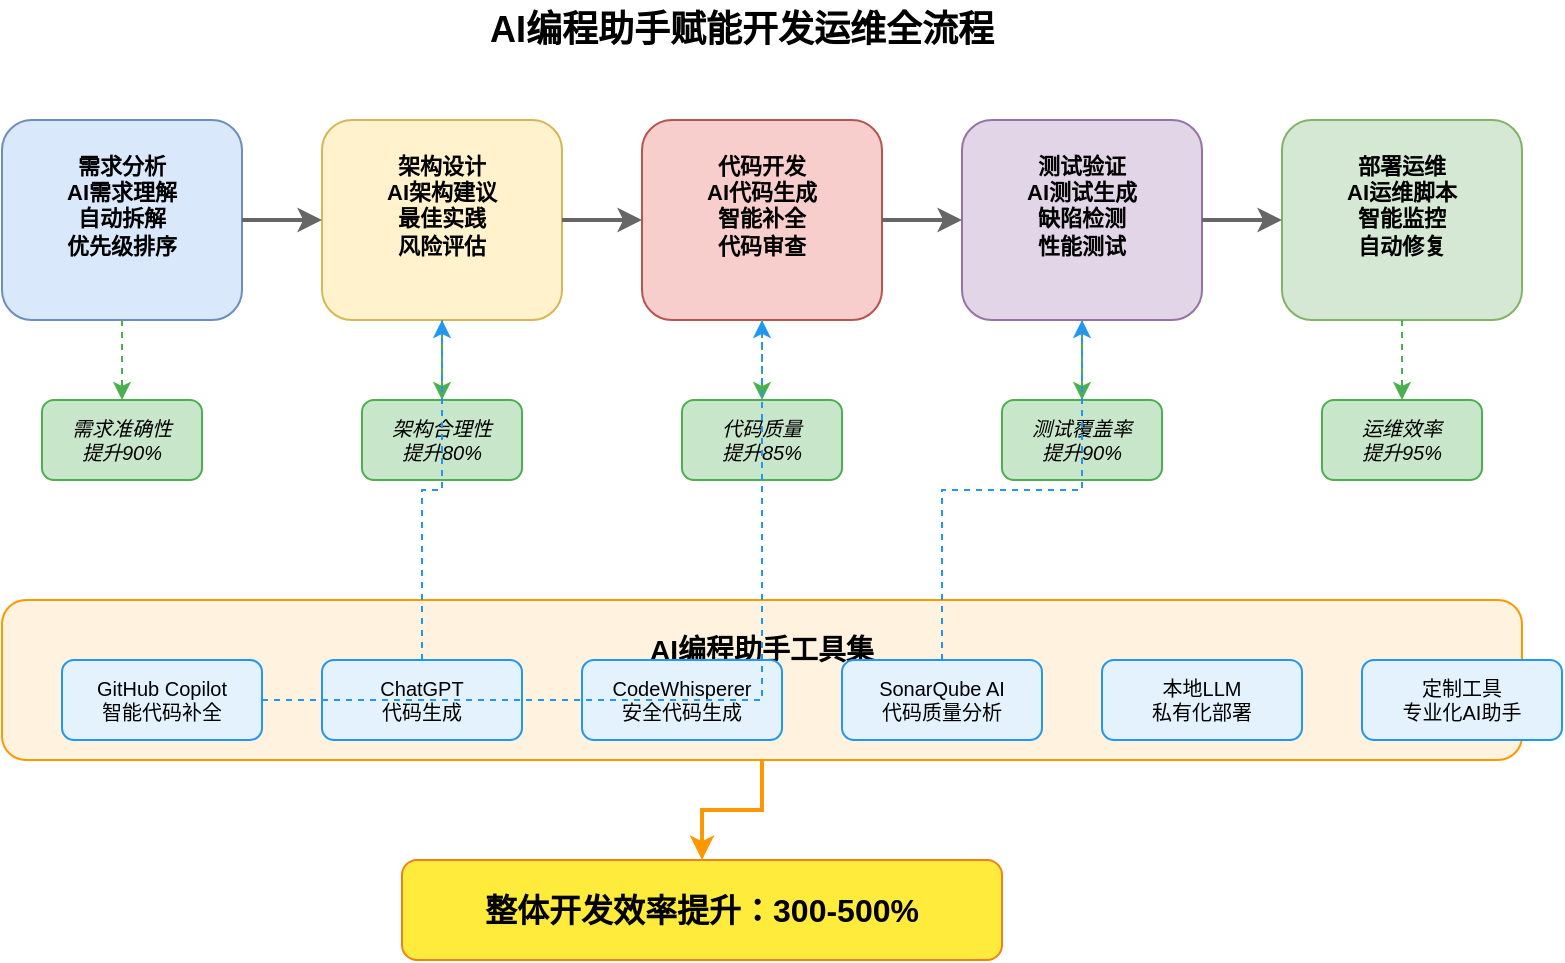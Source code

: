 <?xml version="1.0" encoding="UTF-8"?>
<mxfile version="22.1.11" type="device">
  <diagram name="AI编程助手赋能开发运维" id="ai-programming-assistant">
    <mxGraphModel dx="1422" dy="794" grid="1" gridSize="10" guides="1" tooltips="1" connect="1" arrows="1" fold="1" page="1" pageScale="1" pageWidth="827" pageHeight="1169" math="0" shadow="0">
      <root>
        <mxCell id="0" />
        <mxCell id="1" parent="0" />
        
        <!-- 标题 -->
        <mxCell id="title" value="AI编程助手赋能开发运维全流程" style="text;html=1;strokeColor=none;fillColor=none;align=center;verticalAlign=middle;whiteSpace=wrap;rounded=0;fontSize=18;fontStyle=1;" parent="1" vertex="1">
          <mxGeometry x="250" y="20" width="320" height="30" as="geometry" />
        </mxCell>
        
        <!-- 开发流程阶段 -->
        <!-- 需求分析 -->
        <mxCell id="requirement-analysis" value="需求分析&#xa;AI需求理解&#xa;自动拆解&#xa;优先级排序" style="rounded=1;whiteSpace=wrap;html=1;fillColor=#dae8fc;strokeColor=#6c8ebf;fontSize=11;fontStyle=1;verticalAlign=top;spacingTop=10;" parent="1" vertex="1">
          <mxGeometry x="40" y="80" width="120" height="100" as="geometry" />
        </mxCell>
        
        <!-- 架构设计 -->
        <mxCell id="architecture-design" value="架构设计&#xa;AI架构建议&#xa;最佳实践&#xa;风险评估" style="rounded=1;whiteSpace=wrap;html=1;fillColor=#fff2cc;strokeColor=#d6b656;fontSize=11;fontStyle=1;verticalAlign=top;spacingTop=10;" parent="1" vertex="1">
          <mxGeometry x="200" y="80" width="120" height="100" as="geometry" />
        </mxCell>
        
        <!-- 代码开发 -->
        <mxCell id="code-development" value="代码开发&#xa;AI代码生成&#xa;智能补全&#xa;代码审查" style="rounded=1;whiteSpace=wrap;html=1;fillColor=#f8cecc;strokeColor=#b85450;fontSize=11;fontStyle=1;verticalAlign=top;spacingTop=10;" parent="1" vertex="1">
          <mxGeometry x="360" y="80" width="120" height="100" as="geometry" />
        </mxCell>
        
        <!-- 测试验证 -->
        <mxCell id="testing" value="测试验证&#xa;AI测试生成&#xa;缺陷检测&#xa;性能测试" style="rounded=1;whiteSpace=wrap;html=1;fillColor=#e1d5e7;strokeColor=#9673a6;fontSize=11;fontStyle=1;verticalAlign=top;spacingTop=10;" parent="1" vertex="1">
          <mxGeometry x="520" y="80" width="120" height="100" as="geometry" />
        </mxCell>
        
        <!-- 部署运维 -->
        <mxCell id="deployment-ops" value="部署运维&#xa;AI运维脚本&#xa;智能监控&#xa;自动修复" style="rounded=1;whiteSpace=wrap;html=1;fillColor=#d5e8d4;strokeColor=#82b366;fontSize=11;fontStyle=1;verticalAlign=top;spacingTop=10;" parent="1" vertex="1">
          <mxGeometry x="680" y="80" width="120" height="100" as="geometry" />
        </mxCell>
        
        <!-- 流程箭头 -->
        <mxCell id="flow1" value="" style="edgeStyle=orthogonalEdgeStyle;rounded=0;orthogonalLoop=1;jettySize=auto;html=1;strokeWidth=2;fillColor=#666666;strokeColor=#666666;" parent="1" source="requirement-analysis" target="architecture-design" edge="1">
          <mxGeometry relative="1" as="geometry" />
        </mxCell>
        
        <mxCell id="flow2" value="" style="edgeStyle=orthogonalEdgeStyle;rounded=0;orthogonalLoop=1;jettySize=auto;html=1;strokeWidth=2;fillColor=#666666;strokeColor=#666666;" parent="1" source="architecture-design" target="code-development" edge="1">
          <mxGeometry relative="1" as="geometry" />
        </mxCell>
        
        <mxCell id="flow3" value="" style="edgeStyle=orthogonalEdgeStyle;rounded=0;orthogonalLoop=1;jettySize=auto;html=1;strokeWidth=2;fillColor=#666666;strokeColor=#666666;" parent="1" source="code-development" target="testing" edge="1">
          <mxGeometry relative="1" as="geometry" />
        </mxCell>
        
        <mxCell id="flow4" value="" style="edgeStyle=orthogonalEdgeStyle;rounded=0;orthogonalLoop=1;jettySize=auto;html=1;strokeWidth=2;fillColor=#666666;strokeColor=#666666;" parent="1" source="testing" target="deployment-ops" edge="1">
          <mxGeometry relative="1" as="geometry" />
        </mxCell>
        
        <!-- 效果指标 -->
        <mxCell id="effect-1" value="需求准确性&#xa;提升90%" style="rounded=1;whiteSpace=wrap;html=1;fillColor=#c8e6c9;strokeColor=#4caf50;fontSize=10;fontStyle=2;" parent="1" vertex="1">
          <mxGeometry x="60" y="220" width="80" height="40" as="geometry" />
        </mxCell>
        
        <mxCell id="effect-2" value="架构合理性&#xa;提升80%" style="rounded=1;whiteSpace=wrap;html=1;fillColor=#c8e6c9;strokeColor=#4caf50;fontSize=10;fontStyle=2;" parent="1" vertex="1">
          <mxGeometry x="220" y="220" width="80" height="40" as="geometry" />
        </mxCell>
        
        <mxCell id="effect-3" value="代码质量&#xa;提升85%" style="rounded=1;whiteSpace=wrap;html=1;fillColor=#c8e6c9;strokeColor=#4caf50;fontSize=10;fontStyle=2;" parent="1" vertex="1">
          <mxGeometry x="380" y="220" width="80" height="40" as="geometry" />
        </mxCell>
        
        <mxCell id="effect-4" value="测试覆盖率&#xa;提升90%" style="rounded=1;whiteSpace=wrap;html=1;fillColor=#c8e6c9;strokeColor=#4caf50;fontSize=10;fontStyle=2;" parent="1" vertex="1">
          <mxGeometry x="540" y="220" width="80" height="40" as="geometry" />
        </mxCell>
        
        <mxCell id="effect-5" value="运维效率&#xa;提升95%" style="rounded=1;whiteSpace=wrap;html=1;fillColor=#c8e6c9;strokeColor=#4caf50;fontSize=10;fontStyle=2;" parent="1" vertex="1">
          <mxGeometry x="700" y="220" width="80" height="40" as="geometry" />
        </mxCell>
        
        <!-- 效果连接线 -->
        <mxCell id="effect-flow1" value="" style="edgeStyle=orthogonalEdgeStyle;rounded=0;orthogonalLoop=1;jettySize=auto;html=1;strokeWidth=1;fillColor=#4caf50;strokeColor=#4caf50;dashed=1;" parent="1" source="requirement-analysis" target="effect-1" edge="1">
          <mxGeometry relative="1" as="geometry" />
        </mxCell>
        
        <mxCell id="effect-flow2" value="" style="edgeStyle=orthogonalEdgeStyle;rounded=0;orthogonalLoop=1;jettySize=auto;html=1;strokeWidth=1;fillColor=#4caf50;strokeColor=#4caf50;dashed=1;" parent="1" source="architecture-design" target="effect-2" edge="1">
          <mxGeometry relative="1" as="geometry" />
        </mxCell>
        
        <mxCell id="effect-flow3" value="" style="edgeStyle=orthogonalEdgeStyle;rounded=0;orthogonalLoop=1;jettySize=auto;html=1;strokeWidth=1;fillColor=#4caf50;strokeColor=#4caf50;dashed=1;" parent="1" source="code-development" target="effect-3" edge="1">
          <mxGeometry relative="1" as="geometry" />
        </mxCell>
        
        <mxCell id="effect-flow4" value="" style="edgeStyle=orthogonalEdgeStyle;rounded=0;orthogonalLoop=1;jettySize=auto;html=1;strokeWidth=1;fillColor=#4caf50;strokeColor=#4caf50;dashed=1;" parent="1" source="testing" target="effect-4" edge="1">
          <mxGeometry relative="1" as="geometry" />
        </mxCell>
        
        <mxCell id="effect-flow5" value="" style="edgeStyle=orthogonalEdgeStyle;rounded=0;orthogonalLoop=1;jettySize=auto;html=1;strokeWidth=1;fillColor=#4caf50;strokeColor=#4caf50;dashed=1;" parent="1" source="deployment-ops" target="effect-5" edge="1">
          <mxGeometry relative="1" as="geometry" />
        </mxCell>
        
        <!-- AI工具层 -->
        <mxCell id="ai-tools-layer" value="AI编程助手工具集" style="rounded=1;whiteSpace=wrap;html=1;fillColor=#fff3e0;strokeColor=#ff9800;fontSize=14;fontStyle=1;verticalAlign=top;spacingTop=10;" parent="1" vertex="1">
          <mxGeometry x="40" y="320" width="760" height="80" as="geometry" />
        </mxCell>
        
        <mxCell id="github-copilot" value="GitHub Copilot&#xa;智能代码补全" style="rounded=1;whiteSpace=wrap;html=1;fillColor=#e3f2fd;strokeColor=#2196f3;fontSize=10;" parent="1" vertex="1">
          <mxGeometry x="70" y="350" width="100" height="40" as="geometry" />
        </mxCell>
        
        <mxCell id="chatgpt" value="ChatGPT&#xa;代码生成" style="rounded=1;whiteSpace=wrap;html=1;fillColor=#e3f2fd;strokeColor=#2196f3;fontSize=10;" parent="1" vertex="1">
          <mxGeometry x="200" y="350" width="100" height="40" as="geometry" />
        </mxCell>
        
        <mxCell id="codewhisperer" value="CodeWhisperer&#xa;安全代码生成" style="rounded=1;whiteSpace=wrap;html=1;fillColor=#e3f2fd;strokeColor=#2196f3;fontSize=10;" parent="1" vertex="1">
          <mxGeometry x="330" y="350" width="100" height="40" as="geometry" />
        </mxCell>
        
        <mxCell id="sonarqube" value="SonarQube AI&#xa;代码质量分析" style="rounded=1;whiteSpace=wrap;html=1;fillColor=#e3f2fd;strokeColor=#2196f3;fontSize=10;" parent="1" vertex="1">
          <mxGeometry x="460" y="350" width="100" height="40" as="geometry" />
        </mxCell>
        
        <mxCell id="local-llm" value="本地LLM&#xa;私有化部署" style="rounded=1;whiteSpace=wrap;html=1;fillColor=#e3f2fd;strokeColor=#2196f3;fontSize=10;" parent="1" vertex="1">
          <mxGeometry x="590" y="350" width="100" height="40" as="geometry" />
        </mxCell>
        
        <mxCell id="custom-tools" value="定制工具&#xa;专业化AI助手" style="rounded=1;whiteSpace=wrap;html=1;fillColor=#e3f2fd;strokeColor=#2196f3;fontSize=10;" parent="1" vertex="1">
          <mxGeometry x="720" y="350" width="100" height="40" as="geometry" />
        </mxCell>
        
        <!-- 工具连接线 -->
        <mxCell id="tool-flow1" value="" style="edgeStyle=orthogonalEdgeStyle;rounded=0;orthogonalLoop=1;jettySize=auto;html=1;strokeWidth=1;fillColor=#2196f3;strokeColor=#2196f3;dashed=1;" parent="1" source="github-copilot" target="code-development" edge="1">
          <mxGeometry relative="1" as="geometry" />
        </mxCell>
        
        <mxCell id="tool-flow2" value="" style="edgeStyle=orthogonalEdgeStyle;rounded=0;orthogonalLoop=1;jettySize=auto;html=1;strokeWidth=1;fillColor=#2196f3;strokeColor=#2196f3;dashed=1;" parent="1" source="chatgpt" target="architecture-design" edge="1">
          <mxGeometry relative="1" as="geometry" />
        </mxCell>
        
        <mxCell id="tool-flow3" value="" style="edgeStyle=orthogonalEdgeStyle;rounded=0;orthogonalLoop=1;jettySize=auto;html=1;strokeWidth=1;fillColor=#2196f3;strokeColor=#2196f3;dashed=1;" parent="1" source="sonarqube" target="testing" edge="1">
          <mxGeometry relative="1" as="geometry" />
        </mxCell>
        
        <!-- 效率提升汇总 -->
        <mxCell id="efficiency-summary" value="整体开发效率提升：300-500%" style="rounded=1;whiteSpace=wrap;html=1;fillColor=#ffeb3b;strokeColor=#f57f17;fontSize=16;fontStyle=1;" parent="1" vertex="1">
          <mxGeometry x="240" y="450" width="300" height="50" as="geometry" />
        </mxCell>
        
        <!-- 效率汇总连接线 -->
        <mxCell id="summary-flow" value="" style="edgeStyle=orthogonalEdgeStyle;rounded=0;orthogonalLoop=1;jettySize=auto;html=1;strokeWidth=2;fillColor=#ff9800;strokeColor=#ff9800;" parent="1" source="ai-tools-layer" target="efficiency-summary" edge="1">
          <mxGeometry relative="1" as="geometry" />
        </mxCell>
        
      </root>
    </mxGraphModel>
  </diagram>
</mxfile>
